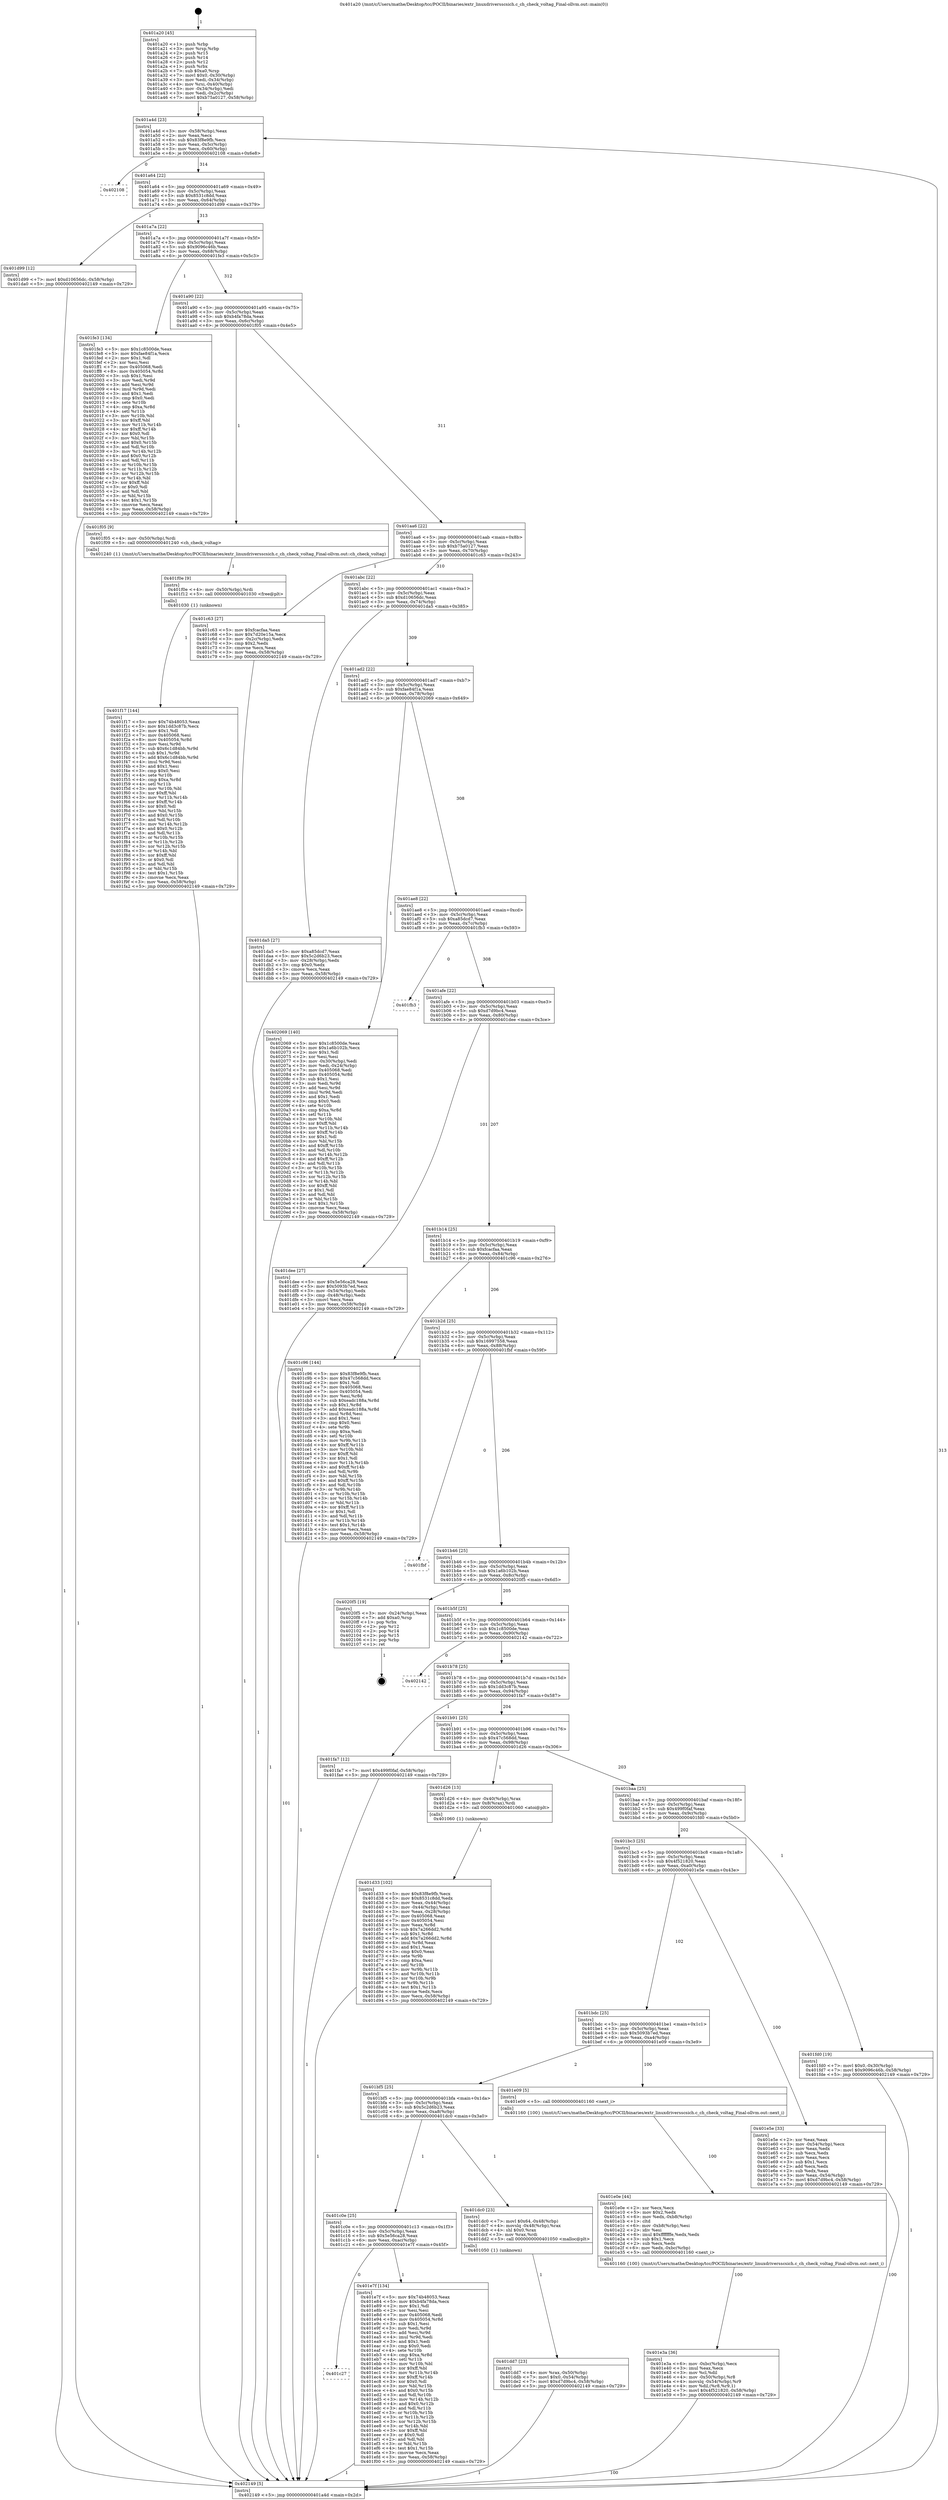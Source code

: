 digraph "0x401a20" {
  label = "0x401a20 (/mnt/c/Users/mathe/Desktop/tcc/POCII/binaries/extr_linuxdriversscsich.c_ch_check_voltag_Final-ollvm.out::main(0))"
  labelloc = "t"
  node[shape=record]

  Entry [label="",width=0.3,height=0.3,shape=circle,fillcolor=black,style=filled]
  "0x401a4d" [label="{
     0x401a4d [23]\l
     | [instrs]\l
     &nbsp;&nbsp;0x401a4d \<+3\>: mov -0x58(%rbp),%eax\l
     &nbsp;&nbsp;0x401a50 \<+2\>: mov %eax,%ecx\l
     &nbsp;&nbsp;0x401a52 \<+6\>: sub $0x83f8e9fb,%ecx\l
     &nbsp;&nbsp;0x401a58 \<+3\>: mov %eax,-0x5c(%rbp)\l
     &nbsp;&nbsp;0x401a5b \<+3\>: mov %ecx,-0x60(%rbp)\l
     &nbsp;&nbsp;0x401a5e \<+6\>: je 0000000000402108 \<main+0x6e8\>\l
  }"]
  "0x402108" [label="{
     0x402108\l
  }", style=dashed]
  "0x401a64" [label="{
     0x401a64 [22]\l
     | [instrs]\l
     &nbsp;&nbsp;0x401a64 \<+5\>: jmp 0000000000401a69 \<main+0x49\>\l
     &nbsp;&nbsp;0x401a69 \<+3\>: mov -0x5c(%rbp),%eax\l
     &nbsp;&nbsp;0x401a6c \<+5\>: sub $0x8531c8dd,%eax\l
     &nbsp;&nbsp;0x401a71 \<+3\>: mov %eax,-0x64(%rbp)\l
     &nbsp;&nbsp;0x401a74 \<+6\>: je 0000000000401d99 \<main+0x379\>\l
  }"]
  Exit [label="",width=0.3,height=0.3,shape=circle,fillcolor=black,style=filled,peripheries=2]
  "0x401d99" [label="{
     0x401d99 [12]\l
     | [instrs]\l
     &nbsp;&nbsp;0x401d99 \<+7\>: movl $0xd10656dc,-0x58(%rbp)\l
     &nbsp;&nbsp;0x401da0 \<+5\>: jmp 0000000000402149 \<main+0x729\>\l
  }"]
  "0x401a7a" [label="{
     0x401a7a [22]\l
     | [instrs]\l
     &nbsp;&nbsp;0x401a7a \<+5\>: jmp 0000000000401a7f \<main+0x5f\>\l
     &nbsp;&nbsp;0x401a7f \<+3\>: mov -0x5c(%rbp),%eax\l
     &nbsp;&nbsp;0x401a82 \<+5\>: sub $0x9096c46b,%eax\l
     &nbsp;&nbsp;0x401a87 \<+3\>: mov %eax,-0x68(%rbp)\l
     &nbsp;&nbsp;0x401a8a \<+6\>: je 0000000000401fe3 \<main+0x5c3\>\l
  }"]
  "0x401f17" [label="{
     0x401f17 [144]\l
     | [instrs]\l
     &nbsp;&nbsp;0x401f17 \<+5\>: mov $0x74b48053,%eax\l
     &nbsp;&nbsp;0x401f1c \<+5\>: mov $0x1dd3c87b,%ecx\l
     &nbsp;&nbsp;0x401f21 \<+2\>: mov $0x1,%dl\l
     &nbsp;&nbsp;0x401f23 \<+7\>: mov 0x405068,%esi\l
     &nbsp;&nbsp;0x401f2a \<+8\>: mov 0x405054,%r8d\l
     &nbsp;&nbsp;0x401f32 \<+3\>: mov %esi,%r9d\l
     &nbsp;&nbsp;0x401f35 \<+7\>: sub $0x6c1d84bb,%r9d\l
     &nbsp;&nbsp;0x401f3c \<+4\>: sub $0x1,%r9d\l
     &nbsp;&nbsp;0x401f40 \<+7\>: add $0x6c1d84bb,%r9d\l
     &nbsp;&nbsp;0x401f47 \<+4\>: imul %r9d,%esi\l
     &nbsp;&nbsp;0x401f4b \<+3\>: and $0x1,%esi\l
     &nbsp;&nbsp;0x401f4e \<+3\>: cmp $0x0,%esi\l
     &nbsp;&nbsp;0x401f51 \<+4\>: sete %r10b\l
     &nbsp;&nbsp;0x401f55 \<+4\>: cmp $0xa,%r8d\l
     &nbsp;&nbsp;0x401f59 \<+4\>: setl %r11b\l
     &nbsp;&nbsp;0x401f5d \<+3\>: mov %r10b,%bl\l
     &nbsp;&nbsp;0x401f60 \<+3\>: xor $0xff,%bl\l
     &nbsp;&nbsp;0x401f63 \<+3\>: mov %r11b,%r14b\l
     &nbsp;&nbsp;0x401f66 \<+4\>: xor $0xff,%r14b\l
     &nbsp;&nbsp;0x401f6a \<+3\>: xor $0x0,%dl\l
     &nbsp;&nbsp;0x401f6d \<+3\>: mov %bl,%r15b\l
     &nbsp;&nbsp;0x401f70 \<+4\>: and $0x0,%r15b\l
     &nbsp;&nbsp;0x401f74 \<+3\>: and %dl,%r10b\l
     &nbsp;&nbsp;0x401f77 \<+3\>: mov %r14b,%r12b\l
     &nbsp;&nbsp;0x401f7a \<+4\>: and $0x0,%r12b\l
     &nbsp;&nbsp;0x401f7e \<+3\>: and %dl,%r11b\l
     &nbsp;&nbsp;0x401f81 \<+3\>: or %r10b,%r15b\l
     &nbsp;&nbsp;0x401f84 \<+3\>: or %r11b,%r12b\l
     &nbsp;&nbsp;0x401f87 \<+3\>: xor %r12b,%r15b\l
     &nbsp;&nbsp;0x401f8a \<+3\>: or %r14b,%bl\l
     &nbsp;&nbsp;0x401f8d \<+3\>: xor $0xff,%bl\l
     &nbsp;&nbsp;0x401f90 \<+3\>: or $0x0,%dl\l
     &nbsp;&nbsp;0x401f93 \<+2\>: and %dl,%bl\l
     &nbsp;&nbsp;0x401f95 \<+3\>: or %bl,%r15b\l
     &nbsp;&nbsp;0x401f98 \<+4\>: test $0x1,%r15b\l
     &nbsp;&nbsp;0x401f9c \<+3\>: cmovne %ecx,%eax\l
     &nbsp;&nbsp;0x401f9f \<+3\>: mov %eax,-0x58(%rbp)\l
     &nbsp;&nbsp;0x401fa2 \<+5\>: jmp 0000000000402149 \<main+0x729\>\l
  }"]
  "0x401fe3" [label="{
     0x401fe3 [134]\l
     | [instrs]\l
     &nbsp;&nbsp;0x401fe3 \<+5\>: mov $0x1c8500de,%eax\l
     &nbsp;&nbsp;0x401fe8 \<+5\>: mov $0xfae84f1a,%ecx\l
     &nbsp;&nbsp;0x401fed \<+2\>: mov $0x1,%dl\l
     &nbsp;&nbsp;0x401fef \<+2\>: xor %esi,%esi\l
     &nbsp;&nbsp;0x401ff1 \<+7\>: mov 0x405068,%edi\l
     &nbsp;&nbsp;0x401ff8 \<+8\>: mov 0x405054,%r8d\l
     &nbsp;&nbsp;0x402000 \<+3\>: sub $0x1,%esi\l
     &nbsp;&nbsp;0x402003 \<+3\>: mov %edi,%r9d\l
     &nbsp;&nbsp;0x402006 \<+3\>: add %esi,%r9d\l
     &nbsp;&nbsp;0x402009 \<+4\>: imul %r9d,%edi\l
     &nbsp;&nbsp;0x40200d \<+3\>: and $0x1,%edi\l
     &nbsp;&nbsp;0x402010 \<+3\>: cmp $0x0,%edi\l
     &nbsp;&nbsp;0x402013 \<+4\>: sete %r10b\l
     &nbsp;&nbsp;0x402017 \<+4\>: cmp $0xa,%r8d\l
     &nbsp;&nbsp;0x40201b \<+4\>: setl %r11b\l
     &nbsp;&nbsp;0x40201f \<+3\>: mov %r10b,%bl\l
     &nbsp;&nbsp;0x402022 \<+3\>: xor $0xff,%bl\l
     &nbsp;&nbsp;0x402025 \<+3\>: mov %r11b,%r14b\l
     &nbsp;&nbsp;0x402028 \<+4\>: xor $0xff,%r14b\l
     &nbsp;&nbsp;0x40202c \<+3\>: xor $0x0,%dl\l
     &nbsp;&nbsp;0x40202f \<+3\>: mov %bl,%r15b\l
     &nbsp;&nbsp;0x402032 \<+4\>: and $0x0,%r15b\l
     &nbsp;&nbsp;0x402036 \<+3\>: and %dl,%r10b\l
     &nbsp;&nbsp;0x402039 \<+3\>: mov %r14b,%r12b\l
     &nbsp;&nbsp;0x40203c \<+4\>: and $0x0,%r12b\l
     &nbsp;&nbsp;0x402040 \<+3\>: and %dl,%r11b\l
     &nbsp;&nbsp;0x402043 \<+3\>: or %r10b,%r15b\l
     &nbsp;&nbsp;0x402046 \<+3\>: or %r11b,%r12b\l
     &nbsp;&nbsp;0x402049 \<+3\>: xor %r12b,%r15b\l
     &nbsp;&nbsp;0x40204c \<+3\>: or %r14b,%bl\l
     &nbsp;&nbsp;0x40204f \<+3\>: xor $0xff,%bl\l
     &nbsp;&nbsp;0x402052 \<+3\>: or $0x0,%dl\l
     &nbsp;&nbsp;0x402055 \<+2\>: and %dl,%bl\l
     &nbsp;&nbsp;0x402057 \<+3\>: or %bl,%r15b\l
     &nbsp;&nbsp;0x40205a \<+4\>: test $0x1,%r15b\l
     &nbsp;&nbsp;0x40205e \<+3\>: cmovne %ecx,%eax\l
     &nbsp;&nbsp;0x402061 \<+3\>: mov %eax,-0x58(%rbp)\l
     &nbsp;&nbsp;0x402064 \<+5\>: jmp 0000000000402149 \<main+0x729\>\l
  }"]
  "0x401a90" [label="{
     0x401a90 [22]\l
     | [instrs]\l
     &nbsp;&nbsp;0x401a90 \<+5\>: jmp 0000000000401a95 \<main+0x75\>\l
     &nbsp;&nbsp;0x401a95 \<+3\>: mov -0x5c(%rbp),%eax\l
     &nbsp;&nbsp;0x401a98 \<+5\>: sub $0xb4fa78da,%eax\l
     &nbsp;&nbsp;0x401a9d \<+3\>: mov %eax,-0x6c(%rbp)\l
     &nbsp;&nbsp;0x401aa0 \<+6\>: je 0000000000401f05 \<main+0x4e5\>\l
  }"]
  "0x401f0e" [label="{
     0x401f0e [9]\l
     | [instrs]\l
     &nbsp;&nbsp;0x401f0e \<+4\>: mov -0x50(%rbp),%rdi\l
     &nbsp;&nbsp;0x401f12 \<+5\>: call 0000000000401030 \<free@plt\>\l
     | [calls]\l
     &nbsp;&nbsp;0x401030 \{1\} (unknown)\l
  }"]
  "0x401f05" [label="{
     0x401f05 [9]\l
     | [instrs]\l
     &nbsp;&nbsp;0x401f05 \<+4\>: mov -0x50(%rbp),%rdi\l
     &nbsp;&nbsp;0x401f09 \<+5\>: call 0000000000401240 \<ch_check_voltag\>\l
     | [calls]\l
     &nbsp;&nbsp;0x401240 \{1\} (/mnt/c/Users/mathe/Desktop/tcc/POCII/binaries/extr_linuxdriversscsich.c_ch_check_voltag_Final-ollvm.out::ch_check_voltag)\l
  }"]
  "0x401aa6" [label="{
     0x401aa6 [22]\l
     | [instrs]\l
     &nbsp;&nbsp;0x401aa6 \<+5\>: jmp 0000000000401aab \<main+0x8b\>\l
     &nbsp;&nbsp;0x401aab \<+3\>: mov -0x5c(%rbp),%eax\l
     &nbsp;&nbsp;0x401aae \<+5\>: sub $0xb75a0127,%eax\l
     &nbsp;&nbsp;0x401ab3 \<+3\>: mov %eax,-0x70(%rbp)\l
     &nbsp;&nbsp;0x401ab6 \<+6\>: je 0000000000401c63 \<main+0x243\>\l
  }"]
  "0x401c27" [label="{
     0x401c27\l
  }", style=dashed]
  "0x401c63" [label="{
     0x401c63 [27]\l
     | [instrs]\l
     &nbsp;&nbsp;0x401c63 \<+5\>: mov $0xfcacfaa,%eax\l
     &nbsp;&nbsp;0x401c68 \<+5\>: mov $0x7d20e15a,%ecx\l
     &nbsp;&nbsp;0x401c6d \<+3\>: mov -0x2c(%rbp),%edx\l
     &nbsp;&nbsp;0x401c70 \<+3\>: cmp $0x2,%edx\l
     &nbsp;&nbsp;0x401c73 \<+3\>: cmovne %ecx,%eax\l
     &nbsp;&nbsp;0x401c76 \<+3\>: mov %eax,-0x58(%rbp)\l
     &nbsp;&nbsp;0x401c79 \<+5\>: jmp 0000000000402149 \<main+0x729\>\l
  }"]
  "0x401abc" [label="{
     0x401abc [22]\l
     | [instrs]\l
     &nbsp;&nbsp;0x401abc \<+5\>: jmp 0000000000401ac1 \<main+0xa1\>\l
     &nbsp;&nbsp;0x401ac1 \<+3\>: mov -0x5c(%rbp),%eax\l
     &nbsp;&nbsp;0x401ac4 \<+5\>: sub $0xd10656dc,%eax\l
     &nbsp;&nbsp;0x401ac9 \<+3\>: mov %eax,-0x74(%rbp)\l
     &nbsp;&nbsp;0x401acc \<+6\>: je 0000000000401da5 \<main+0x385\>\l
  }"]
  "0x402149" [label="{
     0x402149 [5]\l
     | [instrs]\l
     &nbsp;&nbsp;0x402149 \<+5\>: jmp 0000000000401a4d \<main+0x2d\>\l
  }"]
  "0x401a20" [label="{
     0x401a20 [45]\l
     | [instrs]\l
     &nbsp;&nbsp;0x401a20 \<+1\>: push %rbp\l
     &nbsp;&nbsp;0x401a21 \<+3\>: mov %rsp,%rbp\l
     &nbsp;&nbsp;0x401a24 \<+2\>: push %r15\l
     &nbsp;&nbsp;0x401a26 \<+2\>: push %r14\l
     &nbsp;&nbsp;0x401a28 \<+2\>: push %r12\l
     &nbsp;&nbsp;0x401a2a \<+1\>: push %rbx\l
     &nbsp;&nbsp;0x401a2b \<+7\>: sub $0xa0,%rsp\l
     &nbsp;&nbsp;0x401a32 \<+7\>: movl $0x0,-0x30(%rbp)\l
     &nbsp;&nbsp;0x401a39 \<+3\>: mov %edi,-0x34(%rbp)\l
     &nbsp;&nbsp;0x401a3c \<+4\>: mov %rsi,-0x40(%rbp)\l
     &nbsp;&nbsp;0x401a40 \<+3\>: mov -0x34(%rbp),%edi\l
     &nbsp;&nbsp;0x401a43 \<+3\>: mov %edi,-0x2c(%rbp)\l
     &nbsp;&nbsp;0x401a46 \<+7\>: movl $0xb75a0127,-0x58(%rbp)\l
  }"]
  "0x401e7f" [label="{
     0x401e7f [134]\l
     | [instrs]\l
     &nbsp;&nbsp;0x401e7f \<+5\>: mov $0x74b48053,%eax\l
     &nbsp;&nbsp;0x401e84 \<+5\>: mov $0xb4fa78da,%ecx\l
     &nbsp;&nbsp;0x401e89 \<+2\>: mov $0x1,%dl\l
     &nbsp;&nbsp;0x401e8b \<+2\>: xor %esi,%esi\l
     &nbsp;&nbsp;0x401e8d \<+7\>: mov 0x405068,%edi\l
     &nbsp;&nbsp;0x401e94 \<+8\>: mov 0x405054,%r8d\l
     &nbsp;&nbsp;0x401e9c \<+3\>: sub $0x1,%esi\l
     &nbsp;&nbsp;0x401e9f \<+3\>: mov %edi,%r9d\l
     &nbsp;&nbsp;0x401ea2 \<+3\>: add %esi,%r9d\l
     &nbsp;&nbsp;0x401ea5 \<+4\>: imul %r9d,%edi\l
     &nbsp;&nbsp;0x401ea9 \<+3\>: and $0x1,%edi\l
     &nbsp;&nbsp;0x401eac \<+3\>: cmp $0x0,%edi\l
     &nbsp;&nbsp;0x401eaf \<+4\>: sete %r10b\l
     &nbsp;&nbsp;0x401eb3 \<+4\>: cmp $0xa,%r8d\l
     &nbsp;&nbsp;0x401eb7 \<+4\>: setl %r11b\l
     &nbsp;&nbsp;0x401ebb \<+3\>: mov %r10b,%bl\l
     &nbsp;&nbsp;0x401ebe \<+3\>: xor $0xff,%bl\l
     &nbsp;&nbsp;0x401ec1 \<+3\>: mov %r11b,%r14b\l
     &nbsp;&nbsp;0x401ec4 \<+4\>: xor $0xff,%r14b\l
     &nbsp;&nbsp;0x401ec8 \<+3\>: xor $0x0,%dl\l
     &nbsp;&nbsp;0x401ecb \<+3\>: mov %bl,%r15b\l
     &nbsp;&nbsp;0x401ece \<+4\>: and $0x0,%r15b\l
     &nbsp;&nbsp;0x401ed2 \<+3\>: and %dl,%r10b\l
     &nbsp;&nbsp;0x401ed5 \<+3\>: mov %r14b,%r12b\l
     &nbsp;&nbsp;0x401ed8 \<+4\>: and $0x0,%r12b\l
     &nbsp;&nbsp;0x401edc \<+3\>: and %dl,%r11b\l
     &nbsp;&nbsp;0x401edf \<+3\>: or %r10b,%r15b\l
     &nbsp;&nbsp;0x401ee2 \<+3\>: or %r11b,%r12b\l
     &nbsp;&nbsp;0x401ee5 \<+3\>: xor %r12b,%r15b\l
     &nbsp;&nbsp;0x401ee8 \<+3\>: or %r14b,%bl\l
     &nbsp;&nbsp;0x401eeb \<+3\>: xor $0xff,%bl\l
     &nbsp;&nbsp;0x401eee \<+3\>: or $0x0,%dl\l
     &nbsp;&nbsp;0x401ef1 \<+2\>: and %dl,%bl\l
     &nbsp;&nbsp;0x401ef3 \<+3\>: or %bl,%r15b\l
     &nbsp;&nbsp;0x401ef6 \<+4\>: test $0x1,%r15b\l
     &nbsp;&nbsp;0x401efa \<+3\>: cmovne %ecx,%eax\l
     &nbsp;&nbsp;0x401efd \<+3\>: mov %eax,-0x58(%rbp)\l
     &nbsp;&nbsp;0x401f00 \<+5\>: jmp 0000000000402149 \<main+0x729\>\l
  }"]
  "0x401da5" [label="{
     0x401da5 [27]\l
     | [instrs]\l
     &nbsp;&nbsp;0x401da5 \<+5\>: mov $0xa85dcd7,%eax\l
     &nbsp;&nbsp;0x401daa \<+5\>: mov $0x5c2d6b23,%ecx\l
     &nbsp;&nbsp;0x401daf \<+3\>: mov -0x28(%rbp),%edx\l
     &nbsp;&nbsp;0x401db2 \<+3\>: cmp $0x0,%edx\l
     &nbsp;&nbsp;0x401db5 \<+3\>: cmove %ecx,%eax\l
     &nbsp;&nbsp;0x401db8 \<+3\>: mov %eax,-0x58(%rbp)\l
     &nbsp;&nbsp;0x401dbb \<+5\>: jmp 0000000000402149 \<main+0x729\>\l
  }"]
  "0x401ad2" [label="{
     0x401ad2 [22]\l
     | [instrs]\l
     &nbsp;&nbsp;0x401ad2 \<+5\>: jmp 0000000000401ad7 \<main+0xb7\>\l
     &nbsp;&nbsp;0x401ad7 \<+3\>: mov -0x5c(%rbp),%eax\l
     &nbsp;&nbsp;0x401ada \<+5\>: sub $0xfae84f1a,%eax\l
     &nbsp;&nbsp;0x401adf \<+3\>: mov %eax,-0x78(%rbp)\l
     &nbsp;&nbsp;0x401ae2 \<+6\>: je 0000000000402069 \<main+0x649\>\l
  }"]
  "0x401e3a" [label="{
     0x401e3a [36]\l
     | [instrs]\l
     &nbsp;&nbsp;0x401e3a \<+6\>: mov -0xbc(%rbp),%ecx\l
     &nbsp;&nbsp;0x401e40 \<+3\>: imul %eax,%ecx\l
     &nbsp;&nbsp;0x401e43 \<+3\>: mov %cl,%dil\l
     &nbsp;&nbsp;0x401e46 \<+4\>: mov -0x50(%rbp),%r8\l
     &nbsp;&nbsp;0x401e4a \<+4\>: movslq -0x54(%rbp),%r9\l
     &nbsp;&nbsp;0x401e4e \<+4\>: mov %dil,(%r8,%r9,1)\l
     &nbsp;&nbsp;0x401e52 \<+7\>: movl $0x4f521820,-0x58(%rbp)\l
     &nbsp;&nbsp;0x401e59 \<+5\>: jmp 0000000000402149 \<main+0x729\>\l
  }"]
  "0x402069" [label="{
     0x402069 [140]\l
     | [instrs]\l
     &nbsp;&nbsp;0x402069 \<+5\>: mov $0x1c8500de,%eax\l
     &nbsp;&nbsp;0x40206e \<+5\>: mov $0x1a6b102b,%ecx\l
     &nbsp;&nbsp;0x402073 \<+2\>: mov $0x1,%dl\l
     &nbsp;&nbsp;0x402075 \<+2\>: xor %esi,%esi\l
     &nbsp;&nbsp;0x402077 \<+3\>: mov -0x30(%rbp),%edi\l
     &nbsp;&nbsp;0x40207a \<+3\>: mov %edi,-0x24(%rbp)\l
     &nbsp;&nbsp;0x40207d \<+7\>: mov 0x405068,%edi\l
     &nbsp;&nbsp;0x402084 \<+8\>: mov 0x405054,%r8d\l
     &nbsp;&nbsp;0x40208c \<+3\>: sub $0x1,%esi\l
     &nbsp;&nbsp;0x40208f \<+3\>: mov %edi,%r9d\l
     &nbsp;&nbsp;0x402092 \<+3\>: add %esi,%r9d\l
     &nbsp;&nbsp;0x402095 \<+4\>: imul %r9d,%edi\l
     &nbsp;&nbsp;0x402099 \<+3\>: and $0x1,%edi\l
     &nbsp;&nbsp;0x40209c \<+3\>: cmp $0x0,%edi\l
     &nbsp;&nbsp;0x40209f \<+4\>: sete %r10b\l
     &nbsp;&nbsp;0x4020a3 \<+4\>: cmp $0xa,%r8d\l
     &nbsp;&nbsp;0x4020a7 \<+4\>: setl %r11b\l
     &nbsp;&nbsp;0x4020ab \<+3\>: mov %r10b,%bl\l
     &nbsp;&nbsp;0x4020ae \<+3\>: xor $0xff,%bl\l
     &nbsp;&nbsp;0x4020b1 \<+3\>: mov %r11b,%r14b\l
     &nbsp;&nbsp;0x4020b4 \<+4\>: xor $0xff,%r14b\l
     &nbsp;&nbsp;0x4020b8 \<+3\>: xor $0x1,%dl\l
     &nbsp;&nbsp;0x4020bb \<+3\>: mov %bl,%r15b\l
     &nbsp;&nbsp;0x4020be \<+4\>: and $0xff,%r15b\l
     &nbsp;&nbsp;0x4020c2 \<+3\>: and %dl,%r10b\l
     &nbsp;&nbsp;0x4020c5 \<+3\>: mov %r14b,%r12b\l
     &nbsp;&nbsp;0x4020c8 \<+4\>: and $0xff,%r12b\l
     &nbsp;&nbsp;0x4020cc \<+3\>: and %dl,%r11b\l
     &nbsp;&nbsp;0x4020cf \<+3\>: or %r10b,%r15b\l
     &nbsp;&nbsp;0x4020d2 \<+3\>: or %r11b,%r12b\l
     &nbsp;&nbsp;0x4020d5 \<+3\>: xor %r12b,%r15b\l
     &nbsp;&nbsp;0x4020d8 \<+3\>: or %r14b,%bl\l
     &nbsp;&nbsp;0x4020db \<+3\>: xor $0xff,%bl\l
     &nbsp;&nbsp;0x4020de \<+3\>: or $0x1,%dl\l
     &nbsp;&nbsp;0x4020e1 \<+2\>: and %dl,%bl\l
     &nbsp;&nbsp;0x4020e3 \<+3\>: or %bl,%r15b\l
     &nbsp;&nbsp;0x4020e6 \<+4\>: test $0x1,%r15b\l
     &nbsp;&nbsp;0x4020ea \<+3\>: cmovne %ecx,%eax\l
     &nbsp;&nbsp;0x4020ed \<+3\>: mov %eax,-0x58(%rbp)\l
     &nbsp;&nbsp;0x4020f0 \<+5\>: jmp 0000000000402149 \<main+0x729\>\l
  }"]
  "0x401ae8" [label="{
     0x401ae8 [22]\l
     | [instrs]\l
     &nbsp;&nbsp;0x401ae8 \<+5\>: jmp 0000000000401aed \<main+0xcd\>\l
     &nbsp;&nbsp;0x401aed \<+3\>: mov -0x5c(%rbp),%eax\l
     &nbsp;&nbsp;0x401af0 \<+5\>: sub $0xa85dcd7,%eax\l
     &nbsp;&nbsp;0x401af5 \<+3\>: mov %eax,-0x7c(%rbp)\l
     &nbsp;&nbsp;0x401af8 \<+6\>: je 0000000000401fb3 \<main+0x593\>\l
  }"]
  "0x401e0e" [label="{
     0x401e0e [44]\l
     | [instrs]\l
     &nbsp;&nbsp;0x401e0e \<+2\>: xor %ecx,%ecx\l
     &nbsp;&nbsp;0x401e10 \<+5\>: mov $0x2,%edx\l
     &nbsp;&nbsp;0x401e15 \<+6\>: mov %edx,-0xb8(%rbp)\l
     &nbsp;&nbsp;0x401e1b \<+1\>: cltd\l
     &nbsp;&nbsp;0x401e1c \<+6\>: mov -0xb8(%rbp),%esi\l
     &nbsp;&nbsp;0x401e22 \<+2\>: idiv %esi\l
     &nbsp;&nbsp;0x401e24 \<+6\>: imul $0xfffffffe,%edx,%edx\l
     &nbsp;&nbsp;0x401e2a \<+3\>: sub $0x1,%ecx\l
     &nbsp;&nbsp;0x401e2d \<+2\>: sub %ecx,%edx\l
     &nbsp;&nbsp;0x401e2f \<+6\>: mov %edx,-0xbc(%rbp)\l
     &nbsp;&nbsp;0x401e35 \<+5\>: call 0000000000401160 \<next_i\>\l
     | [calls]\l
     &nbsp;&nbsp;0x401160 \{100\} (/mnt/c/Users/mathe/Desktop/tcc/POCII/binaries/extr_linuxdriversscsich.c_ch_check_voltag_Final-ollvm.out::next_i)\l
  }"]
  "0x401fb3" [label="{
     0x401fb3\l
  }", style=dashed]
  "0x401afe" [label="{
     0x401afe [22]\l
     | [instrs]\l
     &nbsp;&nbsp;0x401afe \<+5\>: jmp 0000000000401b03 \<main+0xe3\>\l
     &nbsp;&nbsp;0x401b03 \<+3\>: mov -0x5c(%rbp),%eax\l
     &nbsp;&nbsp;0x401b06 \<+5\>: sub $0xd7d9bc4,%eax\l
     &nbsp;&nbsp;0x401b0b \<+3\>: mov %eax,-0x80(%rbp)\l
     &nbsp;&nbsp;0x401b0e \<+6\>: je 0000000000401dee \<main+0x3ce\>\l
  }"]
  "0x401dd7" [label="{
     0x401dd7 [23]\l
     | [instrs]\l
     &nbsp;&nbsp;0x401dd7 \<+4\>: mov %rax,-0x50(%rbp)\l
     &nbsp;&nbsp;0x401ddb \<+7\>: movl $0x0,-0x54(%rbp)\l
     &nbsp;&nbsp;0x401de2 \<+7\>: movl $0xd7d9bc4,-0x58(%rbp)\l
     &nbsp;&nbsp;0x401de9 \<+5\>: jmp 0000000000402149 \<main+0x729\>\l
  }"]
  "0x401dee" [label="{
     0x401dee [27]\l
     | [instrs]\l
     &nbsp;&nbsp;0x401dee \<+5\>: mov $0x5e56ca28,%eax\l
     &nbsp;&nbsp;0x401df3 \<+5\>: mov $0x5093b7ed,%ecx\l
     &nbsp;&nbsp;0x401df8 \<+3\>: mov -0x54(%rbp),%edx\l
     &nbsp;&nbsp;0x401dfb \<+3\>: cmp -0x48(%rbp),%edx\l
     &nbsp;&nbsp;0x401dfe \<+3\>: cmovl %ecx,%eax\l
     &nbsp;&nbsp;0x401e01 \<+3\>: mov %eax,-0x58(%rbp)\l
     &nbsp;&nbsp;0x401e04 \<+5\>: jmp 0000000000402149 \<main+0x729\>\l
  }"]
  "0x401b14" [label="{
     0x401b14 [25]\l
     | [instrs]\l
     &nbsp;&nbsp;0x401b14 \<+5\>: jmp 0000000000401b19 \<main+0xf9\>\l
     &nbsp;&nbsp;0x401b19 \<+3\>: mov -0x5c(%rbp),%eax\l
     &nbsp;&nbsp;0x401b1c \<+5\>: sub $0xfcacfaa,%eax\l
     &nbsp;&nbsp;0x401b21 \<+6\>: mov %eax,-0x84(%rbp)\l
     &nbsp;&nbsp;0x401b27 \<+6\>: je 0000000000401c96 \<main+0x276\>\l
  }"]
  "0x401c0e" [label="{
     0x401c0e [25]\l
     | [instrs]\l
     &nbsp;&nbsp;0x401c0e \<+5\>: jmp 0000000000401c13 \<main+0x1f3\>\l
     &nbsp;&nbsp;0x401c13 \<+3\>: mov -0x5c(%rbp),%eax\l
     &nbsp;&nbsp;0x401c16 \<+5\>: sub $0x5e56ca28,%eax\l
     &nbsp;&nbsp;0x401c1b \<+6\>: mov %eax,-0xac(%rbp)\l
     &nbsp;&nbsp;0x401c21 \<+6\>: je 0000000000401e7f \<main+0x45f\>\l
  }"]
  "0x401c96" [label="{
     0x401c96 [144]\l
     | [instrs]\l
     &nbsp;&nbsp;0x401c96 \<+5\>: mov $0x83f8e9fb,%eax\l
     &nbsp;&nbsp;0x401c9b \<+5\>: mov $0x47c568dd,%ecx\l
     &nbsp;&nbsp;0x401ca0 \<+2\>: mov $0x1,%dl\l
     &nbsp;&nbsp;0x401ca2 \<+7\>: mov 0x405068,%esi\l
     &nbsp;&nbsp;0x401ca9 \<+7\>: mov 0x405054,%edi\l
     &nbsp;&nbsp;0x401cb0 \<+3\>: mov %esi,%r8d\l
     &nbsp;&nbsp;0x401cb3 \<+7\>: sub $0xeadc188a,%r8d\l
     &nbsp;&nbsp;0x401cba \<+4\>: sub $0x1,%r8d\l
     &nbsp;&nbsp;0x401cbe \<+7\>: add $0xeadc188a,%r8d\l
     &nbsp;&nbsp;0x401cc5 \<+4\>: imul %r8d,%esi\l
     &nbsp;&nbsp;0x401cc9 \<+3\>: and $0x1,%esi\l
     &nbsp;&nbsp;0x401ccc \<+3\>: cmp $0x0,%esi\l
     &nbsp;&nbsp;0x401ccf \<+4\>: sete %r9b\l
     &nbsp;&nbsp;0x401cd3 \<+3\>: cmp $0xa,%edi\l
     &nbsp;&nbsp;0x401cd6 \<+4\>: setl %r10b\l
     &nbsp;&nbsp;0x401cda \<+3\>: mov %r9b,%r11b\l
     &nbsp;&nbsp;0x401cdd \<+4\>: xor $0xff,%r11b\l
     &nbsp;&nbsp;0x401ce1 \<+3\>: mov %r10b,%bl\l
     &nbsp;&nbsp;0x401ce4 \<+3\>: xor $0xff,%bl\l
     &nbsp;&nbsp;0x401ce7 \<+3\>: xor $0x1,%dl\l
     &nbsp;&nbsp;0x401cea \<+3\>: mov %r11b,%r14b\l
     &nbsp;&nbsp;0x401ced \<+4\>: and $0xff,%r14b\l
     &nbsp;&nbsp;0x401cf1 \<+3\>: and %dl,%r9b\l
     &nbsp;&nbsp;0x401cf4 \<+3\>: mov %bl,%r15b\l
     &nbsp;&nbsp;0x401cf7 \<+4\>: and $0xff,%r15b\l
     &nbsp;&nbsp;0x401cfb \<+3\>: and %dl,%r10b\l
     &nbsp;&nbsp;0x401cfe \<+3\>: or %r9b,%r14b\l
     &nbsp;&nbsp;0x401d01 \<+3\>: or %r10b,%r15b\l
     &nbsp;&nbsp;0x401d04 \<+3\>: xor %r15b,%r14b\l
     &nbsp;&nbsp;0x401d07 \<+3\>: or %bl,%r11b\l
     &nbsp;&nbsp;0x401d0a \<+4\>: xor $0xff,%r11b\l
     &nbsp;&nbsp;0x401d0e \<+3\>: or $0x1,%dl\l
     &nbsp;&nbsp;0x401d11 \<+3\>: and %dl,%r11b\l
     &nbsp;&nbsp;0x401d14 \<+3\>: or %r11b,%r14b\l
     &nbsp;&nbsp;0x401d17 \<+4\>: test $0x1,%r14b\l
     &nbsp;&nbsp;0x401d1b \<+3\>: cmovne %ecx,%eax\l
     &nbsp;&nbsp;0x401d1e \<+3\>: mov %eax,-0x58(%rbp)\l
     &nbsp;&nbsp;0x401d21 \<+5\>: jmp 0000000000402149 \<main+0x729\>\l
  }"]
  "0x401b2d" [label="{
     0x401b2d [25]\l
     | [instrs]\l
     &nbsp;&nbsp;0x401b2d \<+5\>: jmp 0000000000401b32 \<main+0x112\>\l
     &nbsp;&nbsp;0x401b32 \<+3\>: mov -0x5c(%rbp),%eax\l
     &nbsp;&nbsp;0x401b35 \<+5\>: sub $0x16997558,%eax\l
     &nbsp;&nbsp;0x401b3a \<+6\>: mov %eax,-0x88(%rbp)\l
     &nbsp;&nbsp;0x401b40 \<+6\>: je 0000000000401fbf \<main+0x59f\>\l
  }"]
  "0x401dc0" [label="{
     0x401dc0 [23]\l
     | [instrs]\l
     &nbsp;&nbsp;0x401dc0 \<+7\>: movl $0x64,-0x48(%rbp)\l
     &nbsp;&nbsp;0x401dc7 \<+4\>: movslq -0x48(%rbp),%rax\l
     &nbsp;&nbsp;0x401dcb \<+4\>: shl $0x0,%rax\l
     &nbsp;&nbsp;0x401dcf \<+3\>: mov %rax,%rdi\l
     &nbsp;&nbsp;0x401dd2 \<+5\>: call 0000000000401050 \<malloc@plt\>\l
     | [calls]\l
     &nbsp;&nbsp;0x401050 \{1\} (unknown)\l
  }"]
  "0x401fbf" [label="{
     0x401fbf\l
  }", style=dashed]
  "0x401b46" [label="{
     0x401b46 [25]\l
     | [instrs]\l
     &nbsp;&nbsp;0x401b46 \<+5\>: jmp 0000000000401b4b \<main+0x12b\>\l
     &nbsp;&nbsp;0x401b4b \<+3\>: mov -0x5c(%rbp),%eax\l
     &nbsp;&nbsp;0x401b4e \<+5\>: sub $0x1a6b102b,%eax\l
     &nbsp;&nbsp;0x401b53 \<+6\>: mov %eax,-0x8c(%rbp)\l
     &nbsp;&nbsp;0x401b59 \<+6\>: je 00000000004020f5 \<main+0x6d5\>\l
  }"]
  "0x401bf5" [label="{
     0x401bf5 [25]\l
     | [instrs]\l
     &nbsp;&nbsp;0x401bf5 \<+5\>: jmp 0000000000401bfa \<main+0x1da\>\l
     &nbsp;&nbsp;0x401bfa \<+3\>: mov -0x5c(%rbp),%eax\l
     &nbsp;&nbsp;0x401bfd \<+5\>: sub $0x5c2d6b23,%eax\l
     &nbsp;&nbsp;0x401c02 \<+6\>: mov %eax,-0xa8(%rbp)\l
     &nbsp;&nbsp;0x401c08 \<+6\>: je 0000000000401dc0 \<main+0x3a0\>\l
  }"]
  "0x4020f5" [label="{
     0x4020f5 [19]\l
     | [instrs]\l
     &nbsp;&nbsp;0x4020f5 \<+3\>: mov -0x24(%rbp),%eax\l
     &nbsp;&nbsp;0x4020f8 \<+7\>: add $0xa0,%rsp\l
     &nbsp;&nbsp;0x4020ff \<+1\>: pop %rbx\l
     &nbsp;&nbsp;0x402100 \<+2\>: pop %r12\l
     &nbsp;&nbsp;0x402102 \<+2\>: pop %r14\l
     &nbsp;&nbsp;0x402104 \<+2\>: pop %r15\l
     &nbsp;&nbsp;0x402106 \<+1\>: pop %rbp\l
     &nbsp;&nbsp;0x402107 \<+1\>: ret\l
  }"]
  "0x401b5f" [label="{
     0x401b5f [25]\l
     | [instrs]\l
     &nbsp;&nbsp;0x401b5f \<+5\>: jmp 0000000000401b64 \<main+0x144\>\l
     &nbsp;&nbsp;0x401b64 \<+3\>: mov -0x5c(%rbp),%eax\l
     &nbsp;&nbsp;0x401b67 \<+5\>: sub $0x1c8500de,%eax\l
     &nbsp;&nbsp;0x401b6c \<+6\>: mov %eax,-0x90(%rbp)\l
     &nbsp;&nbsp;0x401b72 \<+6\>: je 0000000000402142 \<main+0x722\>\l
  }"]
  "0x401e09" [label="{
     0x401e09 [5]\l
     | [instrs]\l
     &nbsp;&nbsp;0x401e09 \<+5\>: call 0000000000401160 \<next_i\>\l
     | [calls]\l
     &nbsp;&nbsp;0x401160 \{100\} (/mnt/c/Users/mathe/Desktop/tcc/POCII/binaries/extr_linuxdriversscsich.c_ch_check_voltag_Final-ollvm.out::next_i)\l
  }"]
  "0x402142" [label="{
     0x402142\l
  }", style=dashed]
  "0x401b78" [label="{
     0x401b78 [25]\l
     | [instrs]\l
     &nbsp;&nbsp;0x401b78 \<+5\>: jmp 0000000000401b7d \<main+0x15d\>\l
     &nbsp;&nbsp;0x401b7d \<+3\>: mov -0x5c(%rbp),%eax\l
     &nbsp;&nbsp;0x401b80 \<+5\>: sub $0x1dd3c87b,%eax\l
     &nbsp;&nbsp;0x401b85 \<+6\>: mov %eax,-0x94(%rbp)\l
     &nbsp;&nbsp;0x401b8b \<+6\>: je 0000000000401fa7 \<main+0x587\>\l
  }"]
  "0x401bdc" [label="{
     0x401bdc [25]\l
     | [instrs]\l
     &nbsp;&nbsp;0x401bdc \<+5\>: jmp 0000000000401be1 \<main+0x1c1\>\l
     &nbsp;&nbsp;0x401be1 \<+3\>: mov -0x5c(%rbp),%eax\l
     &nbsp;&nbsp;0x401be4 \<+5\>: sub $0x5093b7ed,%eax\l
     &nbsp;&nbsp;0x401be9 \<+6\>: mov %eax,-0xa4(%rbp)\l
     &nbsp;&nbsp;0x401bef \<+6\>: je 0000000000401e09 \<main+0x3e9\>\l
  }"]
  "0x401fa7" [label="{
     0x401fa7 [12]\l
     | [instrs]\l
     &nbsp;&nbsp;0x401fa7 \<+7\>: movl $0x499f0faf,-0x58(%rbp)\l
     &nbsp;&nbsp;0x401fae \<+5\>: jmp 0000000000402149 \<main+0x729\>\l
  }"]
  "0x401b91" [label="{
     0x401b91 [25]\l
     | [instrs]\l
     &nbsp;&nbsp;0x401b91 \<+5\>: jmp 0000000000401b96 \<main+0x176\>\l
     &nbsp;&nbsp;0x401b96 \<+3\>: mov -0x5c(%rbp),%eax\l
     &nbsp;&nbsp;0x401b99 \<+5\>: sub $0x47c568dd,%eax\l
     &nbsp;&nbsp;0x401b9e \<+6\>: mov %eax,-0x98(%rbp)\l
     &nbsp;&nbsp;0x401ba4 \<+6\>: je 0000000000401d26 \<main+0x306\>\l
  }"]
  "0x401e5e" [label="{
     0x401e5e [33]\l
     | [instrs]\l
     &nbsp;&nbsp;0x401e5e \<+2\>: xor %eax,%eax\l
     &nbsp;&nbsp;0x401e60 \<+3\>: mov -0x54(%rbp),%ecx\l
     &nbsp;&nbsp;0x401e63 \<+2\>: mov %eax,%edx\l
     &nbsp;&nbsp;0x401e65 \<+2\>: sub %ecx,%edx\l
     &nbsp;&nbsp;0x401e67 \<+2\>: mov %eax,%ecx\l
     &nbsp;&nbsp;0x401e69 \<+3\>: sub $0x1,%ecx\l
     &nbsp;&nbsp;0x401e6c \<+2\>: add %ecx,%edx\l
     &nbsp;&nbsp;0x401e6e \<+2\>: sub %edx,%eax\l
     &nbsp;&nbsp;0x401e70 \<+3\>: mov %eax,-0x54(%rbp)\l
     &nbsp;&nbsp;0x401e73 \<+7\>: movl $0xd7d9bc4,-0x58(%rbp)\l
     &nbsp;&nbsp;0x401e7a \<+5\>: jmp 0000000000402149 \<main+0x729\>\l
  }"]
  "0x401d26" [label="{
     0x401d26 [13]\l
     | [instrs]\l
     &nbsp;&nbsp;0x401d26 \<+4\>: mov -0x40(%rbp),%rax\l
     &nbsp;&nbsp;0x401d2a \<+4\>: mov 0x8(%rax),%rdi\l
     &nbsp;&nbsp;0x401d2e \<+5\>: call 0000000000401060 \<atoi@plt\>\l
     | [calls]\l
     &nbsp;&nbsp;0x401060 \{1\} (unknown)\l
  }"]
  "0x401baa" [label="{
     0x401baa [25]\l
     | [instrs]\l
     &nbsp;&nbsp;0x401baa \<+5\>: jmp 0000000000401baf \<main+0x18f\>\l
     &nbsp;&nbsp;0x401baf \<+3\>: mov -0x5c(%rbp),%eax\l
     &nbsp;&nbsp;0x401bb2 \<+5\>: sub $0x499f0faf,%eax\l
     &nbsp;&nbsp;0x401bb7 \<+6\>: mov %eax,-0x9c(%rbp)\l
     &nbsp;&nbsp;0x401bbd \<+6\>: je 0000000000401fd0 \<main+0x5b0\>\l
  }"]
  "0x401d33" [label="{
     0x401d33 [102]\l
     | [instrs]\l
     &nbsp;&nbsp;0x401d33 \<+5\>: mov $0x83f8e9fb,%ecx\l
     &nbsp;&nbsp;0x401d38 \<+5\>: mov $0x8531c8dd,%edx\l
     &nbsp;&nbsp;0x401d3d \<+3\>: mov %eax,-0x44(%rbp)\l
     &nbsp;&nbsp;0x401d40 \<+3\>: mov -0x44(%rbp),%eax\l
     &nbsp;&nbsp;0x401d43 \<+3\>: mov %eax,-0x28(%rbp)\l
     &nbsp;&nbsp;0x401d46 \<+7\>: mov 0x405068,%eax\l
     &nbsp;&nbsp;0x401d4d \<+7\>: mov 0x405054,%esi\l
     &nbsp;&nbsp;0x401d54 \<+3\>: mov %eax,%r8d\l
     &nbsp;&nbsp;0x401d57 \<+7\>: sub $0x7a266dd2,%r8d\l
     &nbsp;&nbsp;0x401d5e \<+4\>: sub $0x1,%r8d\l
     &nbsp;&nbsp;0x401d62 \<+7\>: add $0x7a266dd2,%r8d\l
     &nbsp;&nbsp;0x401d69 \<+4\>: imul %r8d,%eax\l
     &nbsp;&nbsp;0x401d6d \<+3\>: and $0x1,%eax\l
     &nbsp;&nbsp;0x401d70 \<+3\>: cmp $0x0,%eax\l
     &nbsp;&nbsp;0x401d73 \<+4\>: sete %r9b\l
     &nbsp;&nbsp;0x401d77 \<+3\>: cmp $0xa,%esi\l
     &nbsp;&nbsp;0x401d7a \<+4\>: setl %r10b\l
     &nbsp;&nbsp;0x401d7e \<+3\>: mov %r9b,%r11b\l
     &nbsp;&nbsp;0x401d81 \<+3\>: and %r10b,%r11b\l
     &nbsp;&nbsp;0x401d84 \<+3\>: xor %r10b,%r9b\l
     &nbsp;&nbsp;0x401d87 \<+3\>: or %r9b,%r11b\l
     &nbsp;&nbsp;0x401d8a \<+4\>: test $0x1,%r11b\l
     &nbsp;&nbsp;0x401d8e \<+3\>: cmovne %edx,%ecx\l
     &nbsp;&nbsp;0x401d91 \<+3\>: mov %ecx,-0x58(%rbp)\l
     &nbsp;&nbsp;0x401d94 \<+5\>: jmp 0000000000402149 \<main+0x729\>\l
  }"]
  "0x401bc3" [label="{
     0x401bc3 [25]\l
     | [instrs]\l
     &nbsp;&nbsp;0x401bc3 \<+5\>: jmp 0000000000401bc8 \<main+0x1a8\>\l
     &nbsp;&nbsp;0x401bc8 \<+3\>: mov -0x5c(%rbp),%eax\l
     &nbsp;&nbsp;0x401bcb \<+5\>: sub $0x4f521820,%eax\l
     &nbsp;&nbsp;0x401bd0 \<+6\>: mov %eax,-0xa0(%rbp)\l
     &nbsp;&nbsp;0x401bd6 \<+6\>: je 0000000000401e5e \<main+0x43e\>\l
  }"]
  "0x401fd0" [label="{
     0x401fd0 [19]\l
     | [instrs]\l
     &nbsp;&nbsp;0x401fd0 \<+7\>: movl $0x0,-0x30(%rbp)\l
     &nbsp;&nbsp;0x401fd7 \<+7\>: movl $0x9096c46b,-0x58(%rbp)\l
     &nbsp;&nbsp;0x401fde \<+5\>: jmp 0000000000402149 \<main+0x729\>\l
  }"]
  Entry -> "0x401a20" [label=" 1"]
  "0x401a4d" -> "0x402108" [label=" 0"]
  "0x401a4d" -> "0x401a64" [label=" 314"]
  "0x4020f5" -> Exit [label=" 1"]
  "0x401a64" -> "0x401d99" [label=" 1"]
  "0x401a64" -> "0x401a7a" [label=" 313"]
  "0x402069" -> "0x402149" [label=" 1"]
  "0x401a7a" -> "0x401fe3" [label=" 1"]
  "0x401a7a" -> "0x401a90" [label=" 312"]
  "0x401fe3" -> "0x402149" [label=" 1"]
  "0x401a90" -> "0x401f05" [label=" 1"]
  "0x401a90" -> "0x401aa6" [label=" 311"]
  "0x401fd0" -> "0x402149" [label=" 1"]
  "0x401aa6" -> "0x401c63" [label=" 1"]
  "0x401aa6" -> "0x401abc" [label=" 310"]
  "0x401c63" -> "0x402149" [label=" 1"]
  "0x401a20" -> "0x401a4d" [label=" 1"]
  "0x402149" -> "0x401a4d" [label=" 313"]
  "0x401fa7" -> "0x402149" [label=" 1"]
  "0x401abc" -> "0x401da5" [label=" 1"]
  "0x401abc" -> "0x401ad2" [label=" 309"]
  "0x401f17" -> "0x402149" [label=" 1"]
  "0x401ad2" -> "0x402069" [label=" 1"]
  "0x401ad2" -> "0x401ae8" [label=" 308"]
  "0x401f05" -> "0x401f0e" [label=" 1"]
  "0x401ae8" -> "0x401fb3" [label=" 0"]
  "0x401ae8" -> "0x401afe" [label=" 308"]
  "0x401e7f" -> "0x402149" [label=" 1"]
  "0x401afe" -> "0x401dee" [label=" 101"]
  "0x401afe" -> "0x401b14" [label=" 207"]
  "0x401c0e" -> "0x401c27" [label=" 0"]
  "0x401b14" -> "0x401c96" [label=" 1"]
  "0x401b14" -> "0x401b2d" [label=" 206"]
  "0x401c96" -> "0x402149" [label=" 1"]
  "0x401c0e" -> "0x401e7f" [label=" 1"]
  "0x401b2d" -> "0x401fbf" [label=" 0"]
  "0x401b2d" -> "0x401b46" [label=" 206"]
  "0x401f0e" -> "0x401f17" [label=" 1"]
  "0x401b46" -> "0x4020f5" [label=" 1"]
  "0x401b46" -> "0x401b5f" [label=" 205"]
  "0x401e3a" -> "0x402149" [label=" 100"]
  "0x401b5f" -> "0x402142" [label=" 0"]
  "0x401b5f" -> "0x401b78" [label=" 205"]
  "0x401e0e" -> "0x401e3a" [label=" 100"]
  "0x401b78" -> "0x401fa7" [label=" 1"]
  "0x401b78" -> "0x401b91" [label=" 204"]
  "0x401dee" -> "0x402149" [label=" 101"]
  "0x401b91" -> "0x401d26" [label=" 1"]
  "0x401b91" -> "0x401baa" [label=" 203"]
  "0x401d26" -> "0x401d33" [label=" 1"]
  "0x401d33" -> "0x402149" [label=" 1"]
  "0x401d99" -> "0x402149" [label=" 1"]
  "0x401da5" -> "0x402149" [label=" 1"]
  "0x401dd7" -> "0x402149" [label=" 1"]
  "0x401baa" -> "0x401fd0" [label=" 1"]
  "0x401baa" -> "0x401bc3" [label=" 202"]
  "0x401dc0" -> "0x401dd7" [label=" 1"]
  "0x401bc3" -> "0x401e5e" [label=" 100"]
  "0x401bc3" -> "0x401bdc" [label=" 102"]
  "0x401e09" -> "0x401e0e" [label=" 100"]
  "0x401bdc" -> "0x401e09" [label=" 100"]
  "0x401bdc" -> "0x401bf5" [label=" 2"]
  "0x401e5e" -> "0x402149" [label=" 100"]
  "0x401bf5" -> "0x401dc0" [label=" 1"]
  "0x401bf5" -> "0x401c0e" [label=" 1"]
}
